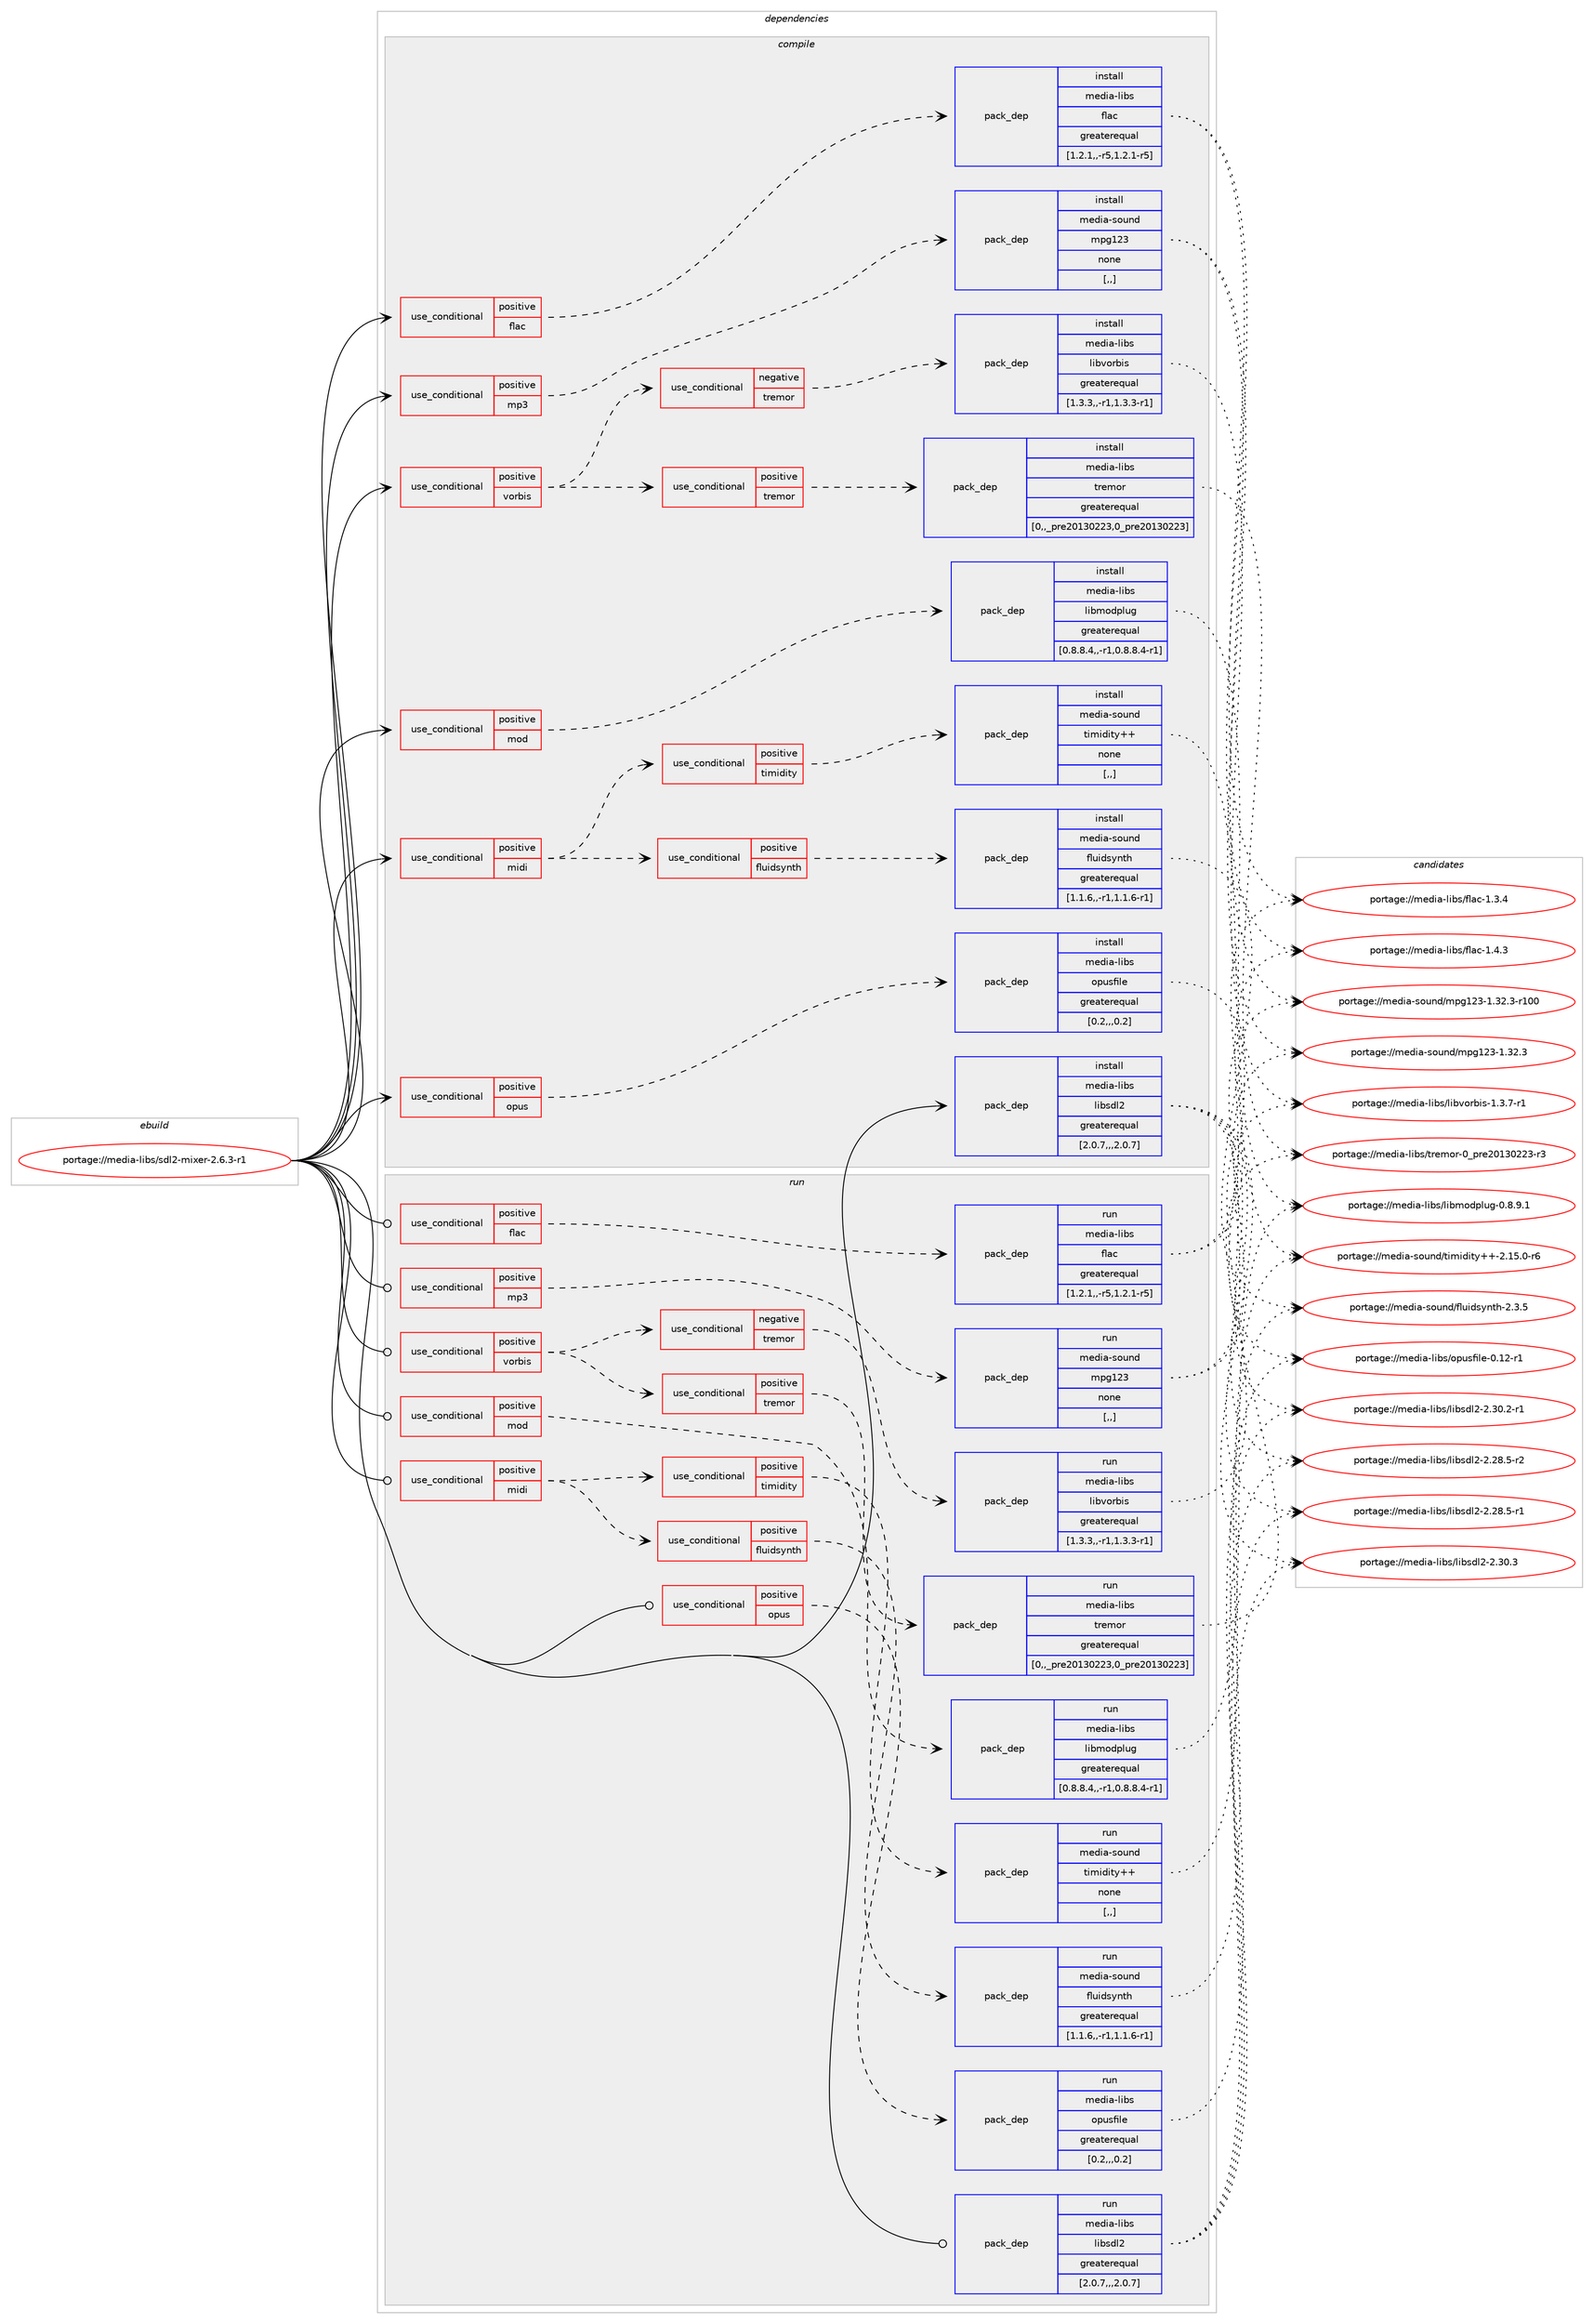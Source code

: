 digraph prolog {

# *************
# Graph options
# *************

newrank=true;
concentrate=true;
compound=true;
graph [rankdir=LR,fontname=Helvetica,fontsize=10,ranksep=1.5];#, ranksep=2.5, nodesep=0.2];
edge  [arrowhead=vee];
node  [fontname=Helvetica,fontsize=10];

# **********
# The ebuild
# **********

subgraph cluster_leftcol {
color=gray;
label=<<i>ebuild</i>>;
id [label="portage://media-libs/sdl2-mixer-2.6.3-r1", color=red, width=4, href="../media-libs/sdl2-mixer-2.6.3-r1.svg"];
}

# ****************
# The dependencies
# ****************

subgraph cluster_midcol {
color=gray;
label=<<i>dependencies</i>>;
subgraph cluster_compile {
fillcolor="#eeeeee";
style=filled;
label=<<i>compile</i>>;
subgraph cond77529 {
dependency305327 [label=<<TABLE BORDER="0" CELLBORDER="1" CELLSPACING="0" CELLPADDING="4"><TR><TD ROWSPAN="3" CELLPADDING="10">use_conditional</TD></TR><TR><TD>positive</TD></TR><TR><TD>flac</TD></TR></TABLE>>, shape=none, color=red];
subgraph pack225424 {
dependency305328 [label=<<TABLE BORDER="0" CELLBORDER="1" CELLSPACING="0" CELLPADDING="4" WIDTH="220"><TR><TD ROWSPAN="6" CELLPADDING="30">pack_dep</TD></TR><TR><TD WIDTH="110">install</TD></TR><TR><TD>media-libs</TD></TR><TR><TD>flac</TD></TR><TR><TD>greaterequal</TD></TR><TR><TD>[1.2.1,,-r5,1.2.1-r5]</TD></TR></TABLE>>, shape=none, color=blue];
}
dependency305327:e -> dependency305328:w [weight=20,style="dashed",arrowhead="vee"];
}
id:e -> dependency305327:w [weight=20,style="solid",arrowhead="vee"];
subgraph cond77530 {
dependency305329 [label=<<TABLE BORDER="0" CELLBORDER="1" CELLSPACING="0" CELLPADDING="4"><TR><TD ROWSPAN="3" CELLPADDING="10">use_conditional</TD></TR><TR><TD>positive</TD></TR><TR><TD>midi</TD></TR></TABLE>>, shape=none, color=red];
subgraph cond77531 {
dependency305330 [label=<<TABLE BORDER="0" CELLBORDER="1" CELLSPACING="0" CELLPADDING="4"><TR><TD ROWSPAN="3" CELLPADDING="10">use_conditional</TD></TR><TR><TD>positive</TD></TR><TR><TD>fluidsynth</TD></TR></TABLE>>, shape=none, color=red];
subgraph pack225425 {
dependency305331 [label=<<TABLE BORDER="0" CELLBORDER="1" CELLSPACING="0" CELLPADDING="4" WIDTH="220"><TR><TD ROWSPAN="6" CELLPADDING="30">pack_dep</TD></TR><TR><TD WIDTH="110">install</TD></TR><TR><TD>media-sound</TD></TR><TR><TD>fluidsynth</TD></TR><TR><TD>greaterequal</TD></TR><TR><TD>[1.1.6,,-r1,1.1.6-r1]</TD></TR></TABLE>>, shape=none, color=blue];
}
dependency305330:e -> dependency305331:w [weight=20,style="dashed",arrowhead="vee"];
}
dependency305329:e -> dependency305330:w [weight=20,style="dashed",arrowhead="vee"];
subgraph cond77532 {
dependency305332 [label=<<TABLE BORDER="0" CELLBORDER="1" CELLSPACING="0" CELLPADDING="4"><TR><TD ROWSPAN="3" CELLPADDING="10">use_conditional</TD></TR><TR><TD>positive</TD></TR><TR><TD>timidity</TD></TR></TABLE>>, shape=none, color=red];
subgraph pack225426 {
dependency305333 [label=<<TABLE BORDER="0" CELLBORDER="1" CELLSPACING="0" CELLPADDING="4" WIDTH="220"><TR><TD ROWSPAN="6" CELLPADDING="30">pack_dep</TD></TR><TR><TD WIDTH="110">install</TD></TR><TR><TD>media-sound</TD></TR><TR><TD>timidity++</TD></TR><TR><TD>none</TD></TR><TR><TD>[,,]</TD></TR></TABLE>>, shape=none, color=blue];
}
dependency305332:e -> dependency305333:w [weight=20,style="dashed",arrowhead="vee"];
}
dependency305329:e -> dependency305332:w [weight=20,style="dashed",arrowhead="vee"];
}
id:e -> dependency305329:w [weight=20,style="solid",arrowhead="vee"];
subgraph cond77533 {
dependency305334 [label=<<TABLE BORDER="0" CELLBORDER="1" CELLSPACING="0" CELLPADDING="4"><TR><TD ROWSPAN="3" CELLPADDING="10">use_conditional</TD></TR><TR><TD>positive</TD></TR><TR><TD>mod</TD></TR></TABLE>>, shape=none, color=red];
subgraph pack225427 {
dependency305335 [label=<<TABLE BORDER="0" CELLBORDER="1" CELLSPACING="0" CELLPADDING="4" WIDTH="220"><TR><TD ROWSPAN="6" CELLPADDING="30">pack_dep</TD></TR><TR><TD WIDTH="110">install</TD></TR><TR><TD>media-libs</TD></TR><TR><TD>libmodplug</TD></TR><TR><TD>greaterequal</TD></TR><TR><TD>[0.8.8.4,,-r1,0.8.8.4-r1]</TD></TR></TABLE>>, shape=none, color=blue];
}
dependency305334:e -> dependency305335:w [weight=20,style="dashed",arrowhead="vee"];
}
id:e -> dependency305334:w [weight=20,style="solid",arrowhead="vee"];
subgraph cond77534 {
dependency305336 [label=<<TABLE BORDER="0" CELLBORDER="1" CELLSPACING="0" CELLPADDING="4"><TR><TD ROWSPAN="3" CELLPADDING="10">use_conditional</TD></TR><TR><TD>positive</TD></TR><TR><TD>mp3</TD></TR></TABLE>>, shape=none, color=red];
subgraph pack225428 {
dependency305337 [label=<<TABLE BORDER="0" CELLBORDER="1" CELLSPACING="0" CELLPADDING="4" WIDTH="220"><TR><TD ROWSPAN="6" CELLPADDING="30">pack_dep</TD></TR><TR><TD WIDTH="110">install</TD></TR><TR><TD>media-sound</TD></TR><TR><TD>mpg123</TD></TR><TR><TD>none</TD></TR><TR><TD>[,,]</TD></TR></TABLE>>, shape=none, color=blue];
}
dependency305336:e -> dependency305337:w [weight=20,style="dashed",arrowhead="vee"];
}
id:e -> dependency305336:w [weight=20,style="solid",arrowhead="vee"];
subgraph cond77535 {
dependency305338 [label=<<TABLE BORDER="0" CELLBORDER="1" CELLSPACING="0" CELLPADDING="4"><TR><TD ROWSPAN="3" CELLPADDING="10">use_conditional</TD></TR><TR><TD>positive</TD></TR><TR><TD>opus</TD></TR></TABLE>>, shape=none, color=red];
subgraph pack225429 {
dependency305339 [label=<<TABLE BORDER="0" CELLBORDER="1" CELLSPACING="0" CELLPADDING="4" WIDTH="220"><TR><TD ROWSPAN="6" CELLPADDING="30">pack_dep</TD></TR><TR><TD WIDTH="110">install</TD></TR><TR><TD>media-libs</TD></TR><TR><TD>opusfile</TD></TR><TR><TD>greaterequal</TD></TR><TR><TD>[0.2,,,0.2]</TD></TR></TABLE>>, shape=none, color=blue];
}
dependency305338:e -> dependency305339:w [weight=20,style="dashed",arrowhead="vee"];
}
id:e -> dependency305338:w [weight=20,style="solid",arrowhead="vee"];
subgraph cond77536 {
dependency305340 [label=<<TABLE BORDER="0" CELLBORDER="1" CELLSPACING="0" CELLPADDING="4"><TR><TD ROWSPAN="3" CELLPADDING="10">use_conditional</TD></TR><TR><TD>positive</TD></TR><TR><TD>vorbis</TD></TR></TABLE>>, shape=none, color=red];
subgraph cond77537 {
dependency305341 [label=<<TABLE BORDER="0" CELLBORDER="1" CELLSPACING="0" CELLPADDING="4"><TR><TD ROWSPAN="3" CELLPADDING="10">use_conditional</TD></TR><TR><TD>positive</TD></TR><TR><TD>tremor</TD></TR></TABLE>>, shape=none, color=red];
subgraph pack225430 {
dependency305342 [label=<<TABLE BORDER="0" CELLBORDER="1" CELLSPACING="0" CELLPADDING="4" WIDTH="220"><TR><TD ROWSPAN="6" CELLPADDING="30">pack_dep</TD></TR><TR><TD WIDTH="110">install</TD></TR><TR><TD>media-libs</TD></TR><TR><TD>tremor</TD></TR><TR><TD>greaterequal</TD></TR><TR><TD>[0,,_pre20130223,0_pre20130223]</TD></TR></TABLE>>, shape=none, color=blue];
}
dependency305341:e -> dependency305342:w [weight=20,style="dashed",arrowhead="vee"];
}
dependency305340:e -> dependency305341:w [weight=20,style="dashed",arrowhead="vee"];
subgraph cond77538 {
dependency305343 [label=<<TABLE BORDER="0" CELLBORDER="1" CELLSPACING="0" CELLPADDING="4"><TR><TD ROWSPAN="3" CELLPADDING="10">use_conditional</TD></TR><TR><TD>negative</TD></TR><TR><TD>tremor</TD></TR></TABLE>>, shape=none, color=red];
subgraph pack225431 {
dependency305344 [label=<<TABLE BORDER="0" CELLBORDER="1" CELLSPACING="0" CELLPADDING="4" WIDTH="220"><TR><TD ROWSPAN="6" CELLPADDING="30">pack_dep</TD></TR><TR><TD WIDTH="110">install</TD></TR><TR><TD>media-libs</TD></TR><TR><TD>libvorbis</TD></TR><TR><TD>greaterequal</TD></TR><TR><TD>[1.3.3,,-r1,1.3.3-r1]</TD></TR></TABLE>>, shape=none, color=blue];
}
dependency305343:e -> dependency305344:w [weight=20,style="dashed",arrowhead="vee"];
}
dependency305340:e -> dependency305343:w [weight=20,style="dashed",arrowhead="vee"];
}
id:e -> dependency305340:w [weight=20,style="solid",arrowhead="vee"];
subgraph pack225432 {
dependency305345 [label=<<TABLE BORDER="0" CELLBORDER="1" CELLSPACING="0" CELLPADDING="4" WIDTH="220"><TR><TD ROWSPAN="6" CELLPADDING="30">pack_dep</TD></TR><TR><TD WIDTH="110">install</TD></TR><TR><TD>media-libs</TD></TR><TR><TD>libsdl2</TD></TR><TR><TD>greaterequal</TD></TR><TR><TD>[2.0.7,,,2.0.7]</TD></TR></TABLE>>, shape=none, color=blue];
}
id:e -> dependency305345:w [weight=20,style="solid",arrowhead="vee"];
}
subgraph cluster_compileandrun {
fillcolor="#eeeeee";
style=filled;
label=<<i>compile and run</i>>;
}
subgraph cluster_run {
fillcolor="#eeeeee";
style=filled;
label=<<i>run</i>>;
subgraph cond77539 {
dependency305346 [label=<<TABLE BORDER="0" CELLBORDER="1" CELLSPACING="0" CELLPADDING="4"><TR><TD ROWSPAN="3" CELLPADDING="10">use_conditional</TD></TR><TR><TD>positive</TD></TR><TR><TD>flac</TD></TR></TABLE>>, shape=none, color=red];
subgraph pack225433 {
dependency305347 [label=<<TABLE BORDER="0" CELLBORDER="1" CELLSPACING="0" CELLPADDING="4" WIDTH="220"><TR><TD ROWSPAN="6" CELLPADDING="30">pack_dep</TD></TR><TR><TD WIDTH="110">run</TD></TR><TR><TD>media-libs</TD></TR><TR><TD>flac</TD></TR><TR><TD>greaterequal</TD></TR><TR><TD>[1.2.1,,-r5,1.2.1-r5]</TD></TR></TABLE>>, shape=none, color=blue];
}
dependency305346:e -> dependency305347:w [weight=20,style="dashed",arrowhead="vee"];
}
id:e -> dependency305346:w [weight=20,style="solid",arrowhead="odot"];
subgraph cond77540 {
dependency305348 [label=<<TABLE BORDER="0" CELLBORDER="1" CELLSPACING="0" CELLPADDING="4"><TR><TD ROWSPAN="3" CELLPADDING="10">use_conditional</TD></TR><TR><TD>positive</TD></TR><TR><TD>midi</TD></TR></TABLE>>, shape=none, color=red];
subgraph cond77541 {
dependency305349 [label=<<TABLE BORDER="0" CELLBORDER="1" CELLSPACING="0" CELLPADDING="4"><TR><TD ROWSPAN="3" CELLPADDING="10">use_conditional</TD></TR><TR><TD>positive</TD></TR><TR><TD>fluidsynth</TD></TR></TABLE>>, shape=none, color=red];
subgraph pack225434 {
dependency305350 [label=<<TABLE BORDER="0" CELLBORDER="1" CELLSPACING="0" CELLPADDING="4" WIDTH="220"><TR><TD ROWSPAN="6" CELLPADDING="30">pack_dep</TD></TR><TR><TD WIDTH="110">run</TD></TR><TR><TD>media-sound</TD></TR><TR><TD>fluidsynth</TD></TR><TR><TD>greaterequal</TD></TR><TR><TD>[1.1.6,,-r1,1.1.6-r1]</TD></TR></TABLE>>, shape=none, color=blue];
}
dependency305349:e -> dependency305350:w [weight=20,style="dashed",arrowhead="vee"];
}
dependency305348:e -> dependency305349:w [weight=20,style="dashed",arrowhead="vee"];
subgraph cond77542 {
dependency305351 [label=<<TABLE BORDER="0" CELLBORDER="1" CELLSPACING="0" CELLPADDING="4"><TR><TD ROWSPAN="3" CELLPADDING="10">use_conditional</TD></TR><TR><TD>positive</TD></TR><TR><TD>timidity</TD></TR></TABLE>>, shape=none, color=red];
subgraph pack225435 {
dependency305352 [label=<<TABLE BORDER="0" CELLBORDER="1" CELLSPACING="0" CELLPADDING="4" WIDTH="220"><TR><TD ROWSPAN="6" CELLPADDING="30">pack_dep</TD></TR><TR><TD WIDTH="110">run</TD></TR><TR><TD>media-sound</TD></TR><TR><TD>timidity++</TD></TR><TR><TD>none</TD></TR><TR><TD>[,,]</TD></TR></TABLE>>, shape=none, color=blue];
}
dependency305351:e -> dependency305352:w [weight=20,style="dashed",arrowhead="vee"];
}
dependency305348:e -> dependency305351:w [weight=20,style="dashed",arrowhead="vee"];
}
id:e -> dependency305348:w [weight=20,style="solid",arrowhead="odot"];
subgraph cond77543 {
dependency305353 [label=<<TABLE BORDER="0" CELLBORDER="1" CELLSPACING="0" CELLPADDING="4"><TR><TD ROWSPAN="3" CELLPADDING="10">use_conditional</TD></TR><TR><TD>positive</TD></TR><TR><TD>mod</TD></TR></TABLE>>, shape=none, color=red];
subgraph pack225436 {
dependency305354 [label=<<TABLE BORDER="0" CELLBORDER="1" CELLSPACING="0" CELLPADDING="4" WIDTH="220"><TR><TD ROWSPAN="6" CELLPADDING="30">pack_dep</TD></TR><TR><TD WIDTH="110">run</TD></TR><TR><TD>media-libs</TD></TR><TR><TD>libmodplug</TD></TR><TR><TD>greaterequal</TD></TR><TR><TD>[0.8.8.4,,-r1,0.8.8.4-r1]</TD></TR></TABLE>>, shape=none, color=blue];
}
dependency305353:e -> dependency305354:w [weight=20,style="dashed",arrowhead="vee"];
}
id:e -> dependency305353:w [weight=20,style="solid",arrowhead="odot"];
subgraph cond77544 {
dependency305355 [label=<<TABLE BORDER="0" CELLBORDER="1" CELLSPACING="0" CELLPADDING="4"><TR><TD ROWSPAN="3" CELLPADDING="10">use_conditional</TD></TR><TR><TD>positive</TD></TR><TR><TD>mp3</TD></TR></TABLE>>, shape=none, color=red];
subgraph pack225437 {
dependency305356 [label=<<TABLE BORDER="0" CELLBORDER="1" CELLSPACING="0" CELLPADDING="4" WIDTH="220"><TR><TD ROWSPAN="6" CELLPADDING="30">pack_dep</TD></TR><TR><TD WIDTH="110">run</TD></TR><TR><TD>media-sound</TD></TR><TR><TD>mpg123</TD></TR><TR><TD>none</TD></TR><TR><TD>[,,]</TD></TR></TABLE>>, shape=none, color=blue];
}
dependency305355:e -> dependency305356:w [weight=20,style="dashed",arrowhead="vee"];
}
id:e -> dependency305355:w [weight=20,style="solid",arrowhead="odot"];
subgraph cond77545 {
dependency305357 [label=<<TABLE BORDER="0" CELLBORDER="1" CELLSPACING="0" CELLPADDING="4"><TR><TD ROWSPAN="3" CELLPADDING="10">use_conditional</TD></TR><TR><TD>positive</TD></TR><TR><TD>opus</TD></TR></TABLE>>, shape=none, color=red];
subgraph pack225438 {
dependency305358 [label=<<TABLE BORDER="0" CELLBORDER="1" CELLSPACING="0" CELLPADDING="4" WIDTH="220"><TR><TD ROWSPAN="6" CELLPADDING="30">pack_dep</TD></TR><TR><TD WIDTH="110">run</TD></TR><TR><TD>media-libs</TD></TR><TR><TD>opusfile</TD></TR><TR><TD>greaterequal</TD></TR><TR><TD>[0.2,,,0.2]</TD></TR></TABLE>>, shape=none, color=blue];
}
dependency305357:e -> dependency305358:w [weight=20,style="dashed",arrowhead="vee"];
}
id:e -> dependency305357:w [weight=20,style="solid",arrowhead="odot"];
subgraph cond77546 {
dependency305359 [label=<<TABLE BORDER="0" CELLBORDER="1" CELLSPACING="0" CELLPADDING="4"><TR><TD ROWSPAN="3" CELLPADDING="10">use_conditional</TD></TR><TR><TD>positive</TD></TR><TR><TD>vorbis</TD></TR></TABLE>>, shape=none, color=red];
subgraph cond77547 {
dependency305360 [label=<<TABLE BORDER="0" CELLBORDER="1" CELLSPACING="0" CELLPADDING="4"><TR><TD ROWSPAN="3" CELLPADDING="10">use_conditional</TD></TR><TR><TD>positive</TD></TR><TR><TD>tremor</TD></TR></TABLE>>, shape=none, color=red];
subgraph pack225439 {
dependency305361 [label=<<TABLE BORDER="0" CELLBORDER="1" CELLSPACING="0" CELLPADDING="4" WIDTH="220"><TR><TD ROWSPAN="6" CELLPADDING="30">pack_dep</TD></TR><TR><TD WIDTH="110">run</TD></TR><TR><TD>media-libs</TD></TR><TR><TD>tremor</TD></TR><TR><TD>greaterequal</TD></TR><TR><TD>[0,,_pre20130223,0_pre20130223]</TD></TR></TABLE>>, shape=none, color=blue];
}
dependency305360:e -> dependency305361:w [weight=20,style="dashed",arrowhead="vee"];
}
dependency305359:e -> dependency305360:w [weight=20,style="dashed",arrowhead="vee"];
subgraph cond77548 {
dependency305362 [label=<<TABLE BORDER="0" CELLBORDER="1" CELLSPACING="0" CELLPADDING="4"><TR><TD ROWSPAN="3" CELLPADDING="10">use_conditional</TD></TR><TR><TD>negative</TD></TR><TR><TD>tremor</TD></TR></TABLE>>, shape=none, color=red];
subgraph pack225440 {
dependency305363 [label=<<TABLE BORDER="0" CELLBORDER="1" CELLSPACING="0" CELLPADDING="4" WIDTH="220"><TR><TD ROWSPAN="6" CELLPADDING="30">pack_dep</TD></TR><TR><TD WIDTH="110">run</TD></TR><TR><TD>media-libs</TD></TR><TR><TD>libvorbis</TD></TR><TR><TD>greaterequal</TD></TR><TR><TD>[1.3.3,,-r1,1.3.3-r1]</TD></TR></TABLE>>, shape=none, color=blue];
}
dependency305362:e -> dependency305363:w [weight=20,style="dashed",arrowhead="vee"];
}
dependency305359:e -> dependency305362:w [weight=20,style="dashed",arrowhead="vee"];
}
id:e -> dependency305359:w [weight=20,style="solid",arrowhead="odot"];
subgraph pack225441 {
dependency305364 [label=<<TABLE BORDER="0" CELLBORDER="1" CELLSPACING="0" CELLPADDING="4" WIDTH="220"><TR><TD ROWSPAN="6" CELLPADDING="30">pack_dep</TD></TR><TR><TD WIDTH="110">run</TD></TR><TR><TD>media-libs</TD></TR><TR><TD>libsdl2</TD></TR><TR><TD>greaterequal</TD></TR><TR><TD>[2.0.7,,,2.0.7]</TD></TR></TABLE>>, shape=none, color=blue];
}
id:e -> dependency305364:w [weight=20,style="solid",arrowhead="odot"];
}
}

# **************
# The candidates
# **************

subgraph cluster_choices {
rank=same;
color=gray;
label=<<i>candidates</i>>;

subgraph choice225424 {
color=black;
nodesep=1;
choice109101100105974510810598115471021089799454946524651 [label="portage://media-libs/flac-1.4.3", color=red, width=4,href="../media-libs/flac-1.4.3.svg"];
choice109101100105974510810598115471021089799454946514652 [label="portage://media-libs/flac-1.3.4", color=red, width=4,href="../media-libs/flac-1.3.4.svg"];
dependency305328:e -> choice109101100105974510810598115471021089799454946524651:w [style=dotted,weight="100"];
dependency305328:e -> choice109101100105974510810598115471021089799454946514652:w [style=dotted,weight="100"];
}
subgraph choice225425 {
color=black;
nodesep=1;
choice109101100105974511511111711010047102108117105100115121110116104455046514653 [label="portage://media-sound/fluidsynth-2.3.5", color=red, width=4,href="../media-sound/fluidsynth-2.3.5.svg"];
dependency305331:e -> choice109101100105974511511111711010047102108117105100115121110116104455046514653:w [style=dotted,weight="100"];
}
subgraph choice225426 {
color=black;
nodesep=1;
choice1091011001059745115111117110100471161051091051001051161214343455046495346484511454 [label="portage://media-sound/timidity++-2.15.0-r6", color=red, width=4,href="../media-sound/timidity++-2.15.0-r6.svg"];
dependency305333:e -> choice1091011001059745115111117110100471161051091051001051161214343455046495346484511454:w [style=dotted,weight="100"];
}
subgraph choice225427 {
color=black;
nodesep=1;
choice10910110010597451081059811547108105981091111001121081171034548465646574649 [label="portage://media-libs/libmodplug-0.8.9.1", color=red, width=4,href="../media-libs/libmodplug-0.8.9.1.svg"];
dependency305335:e -> choice10910110010597451081059811547108105981091111001121081171034548465646574649:w [style=dotted,weight="100"];
}
subgraph choice225428 {
color=black;
nodesep=1;
choice1091011001059745115111117110100471091121034950514549465150465145114494848 [label="portage://media-sound/mpg123-1.32.3-r100", color=red, width=4,href="../media-sound/mpg123-1.32.3-r100.svg"];
choice10910110010597451151111171101004710911210349505145494651504651 [label="portage://media-sound/mpg123-1.32.3", color=red, width=4,href="../media-sound/mpg123-1.32.3.svg"];
dependency305337:e -> choice1091011001059745115111117110100471091121034950514549465150465145114494848:w [style=dotted,weight="100"];
dependency305337:e -> choice10910110010597451151111171101004710911210349505145494651504651:w [style=dotted,weight="100"];
}
subgraph choice225429 {
color=black;
nodesep=1;
choice1091011001059745108105981154711111211711510210510810145484649504511449 [label="portage://media-libs/opusfile-0.12-r1", color=red, width=4,href="../media-libs/opusfile-0.12-r1.svg"];
dependency305339:e -> choice1091011001059745108105981154711111211711510210510810145484649504511449:w [style=dotted,weight="100"];
}
subgraph choice225430 {
color=black;
nodesep=1;
choice1091011001059745108105981154711611410110911111445489511211410150484951485050514511451 [label="portage://media-libs/tremor-0_pre20130223-r3", color=red, width=4,href="../media-libs/tremor-0_pre20130223-r3.svg"];
dependency305342:e -> choice1091011001059745108105981154711611410110911111445489511211410150484951485050514511451:w [style=dotted,weight="100"];
}
subgraph choice225431 {
color=black;
nodesep=1;
choice1091011001059745108105981154710810598118111114981051154549465146554511449 [label="portage://media-libs/libvorbis-1.3.7-r1", color=red, width=4,href="../media-libs/libvorbis-1.3.7-r1.svg"];
dependency305344:e -> choice1091011001059745108105981154710810598118111114981051154549465146554511449:w [style=dotted,weight="100"];
}
subgraph choice225432 {
color=black;
nodesep=1;
choice10910110010597451081059811547108105981151001085045504651484651 [label="portage://media-libs/libsdl2-2.30.3", color=red, width=4,href="../media-libs/libsdl2-2.30.3.svg"];
choice109101100105974510810598115471081059811510010850455046514846504511449 [label="portage://media-libs/libsdl2-2.30.2-r1", color=red, width=4,href="../media-libs/libsdl2-2.30.2-r1.svg"];
choice109101100105974510810598115471081059811510010850455046505646534511450 [label="portage://media-libs/libsdl2-2.28.5-r2", color=red, width=4,href="../media-libs/libsdl2-2.28.5-r2.svg"];
choice109101100105974510810598115471081059811510010850455046505646534511449 [label="portage://media-libs/libsdl2-2.28.5-r1", color=red, width=4,href="../media-libs/libsdl2-2.28.5-r1.svg"];
dependency305345:e -> choice10910110010597451081059811547108105981151001085045504651484651:w [style=dotted,weight="100"];
dependency305345:e -> choice109101100105974510810598115471081059811510010850455046514846504511449:w [style=dotted,weight="100"];
dependency305345:e -> choice109101100105974510810598115471081059811510010850455046505646534511450:w [style=dotted,weight="100"];
dependency305345:e -> choice109101100105974510810598115471081059811510010850455046505646534511449:w [style=dotted,weight="100"];
}
subgraph choice225433 {
color=black;
nodesep=1;
choice109101100105974510810598115471021089799454946524651 [label="portage://media-libs/flac-1.4.3", color=red, width=4,href="../media-libs/flac-1.4.3.svg"];
choice109101100105974510810598115471021089799454946514652 [label="portage://media-libs/flac-1.3.4", color=red, width=4,href="../media-libs/flac-1.3.4.svg"];
dependency305347:e -> choice109101100105974510810598115471021089799454946524651:w [style=dotted,weight="100"];
dependency305347:e -> choice109101100105974510810598115471021089799454946514652:w [style=dotted,weight="100"];
}
subgraph choice225434 {
color=black;
nodesep=1;
choice109101100105974511511111711010047102108117105100115121110116104455046514653 [label="portage://media-sound/fluidsynth-2.3.5", color=red, width=4,href="../media-sound/fluidsynth-2.3.5.svg"];
dependency305350:e -> choice109101100105974511511111711010047102108117105100115121110116104455046514653:w [style=dotted,weight="100"];
}
subgraph choice225435 {
color=black;
nodesep=1;
choice1091011001059745115111117110100471161051091051001051161214343455046495346484511454 [label="portage://media-sound/timidity++-2.15.0-r6", color=red, width=4,href="../media-sound/timidity++-2.15.0-r6.svg"];
dependency305352:e -> choice1091011001059745115111117110100471161051091051001051161214343455046495346484511454:w [style=dotted,weight="100"];
}
subgraph choice225436 {
color=black;
nodesep=1;
choice10910110010597451081059811547108105981091111001121081171034548465646574649 [label="portage://media-libs/libmodplug-0.8.9.1", color=red, width=4,href="../media-libs/libmodplug-0.8.9.1.svg"];
dependency305354:e -> choice10910110010597451081059811547108105981091111001121081171034548465646574649:w [style=dotted,weight="100"];
}
subgraph choice225437 {
color=black;
nodesep=1;
choice1091011001059745115111117110100471091121034950514549465150465145114494848 [label="portage://media-sound/mpg123-1.32.3-r100", color=red, width=4,href="../media-sound/mpg123-1.32.3-r100.svg"];
choice10910110010597451151111171101004710911210349505145494651504651 [label="portage://media-sound/mpg123-1.32.3", color=red, width=4,href="../media-sound/mpg123-1.32.3.svg"];
dependency305356:e -> choice1091011001059745115111117110100471091121034950514549465150465145114494848:w [style=dotted,weight="100"];
dependency305356:e -> choice10910110010597451151111171101004710911210349505145494651504651:w [style=dotted,weight="100"];
}
subgraph choice225438 {
color=black;
nodesep=1;
choice1091011001059745108105981154711111211711510210510810145484649504511449 [label="portage://media-libs/opusfile-0.12-r1", color=red, width=4,href="../media-libs/opusfile-0.12-r1.svg"];
dependency305358:e -> choice1091011001059745108105981154711111211711510210510810145484649504511449:w [style=dotted,weight="100"];
}
subgraph choice225439 {
color=black;
nodesep=1;
choice1091011001059745108105981154711611410110911111445489511211410150484951485050514511451 [label="portage://media-libs/tremor-0_pre20130223-r3", color=red, width=4,href="../media-libs/tremor-0_pre20130223-r3.svg"];
dependency305361:e -> choice1091011001059745108105981154711611410110911111445489511211410150484951485050514511451:w [style=dotted,weight="100"];
}
subgraph choice225440 {
color=black;
nodesep=1;
choice1091011001059745108105981154710810598118111114981051154549465146554511449 [label="portage://media-libs/libvorbis-1.3.7-r1", color=red, width=4,href="../media-libs/libvorbis-1.3.7-r1.svg"];
dependency305363:e -> choice1091011001059745108105981154710810598118111114981051154549465146554511449:w [style=dotted,weight="100"];
}
subgraph choice225441 {
color=black;
nodesep=1;
choice10910110010597451081059811547108105981151001085045504651484651 [label="portage://media-libs/libsdl2-2.30.3", color=red, width=4,href="../media-libs/libsdl2-2.30.3.svg"];
choice109101100105974510810598115471081059811510010850455046514846504511449 [label="portage://media-libs/libsdl2-2.30.2-r1", color=red, width=4,href="../media-libs/libsdl2-2.30.2-r1.svg"];
choice109101100105974510810598115471081059811510010850455046505646534511450 [label="portage://media-libs/libsdl2-2.28.5-r2", color=red, width=4,href="../media-libs/libsdl2-2.28.5-r2.svg"];
choice109101100105974510810598115471081059811510010850455046505646534511449 [label="portage://media-libs/libsdl2-2.28.5-r1", color=red, width=4,href="../media-libs/libsdl2-2.28.5-r1.svg"];
dependency305364:e -> choice10910110010597451081059811547108105981151001085045504651484651:w [style=dotted,weight="100"];
dependency305364:e -> choice109101100105974510810598115471081059811510010850455046514846504511449:w [style=dotted,weight="100"];
dependency305364:e -> choice109101100105974510810598115471081059811510010850455046505646534511450:w [style=dotted,weight="100"];
dependency305364:e -> choice109101100105974510810598115471081059811510010850455046505646534511449:w [style=dotted,weight="100"];
}
}

}
